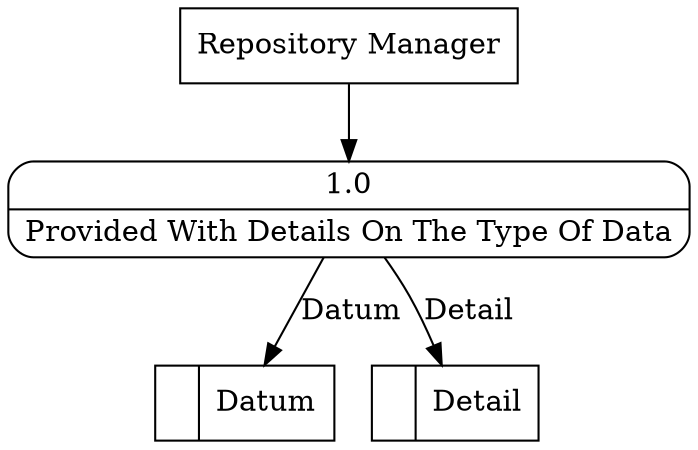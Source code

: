 digraph dfd2{ 
node[shape=record]
200 [label="<f0>  |<f1> Datum " ];
201 [label="<f0>  |<f1> Detail " ];
202 [label="Repository Manager" shape=box];
203 [label="{<f0> 1.0|<f1> Provided With Details On The Type Of Data }" shape=Mrecord];
202 -> 203
203 -> 201 [label="Detail"]
203 -> 200 [label="Datum"]
}